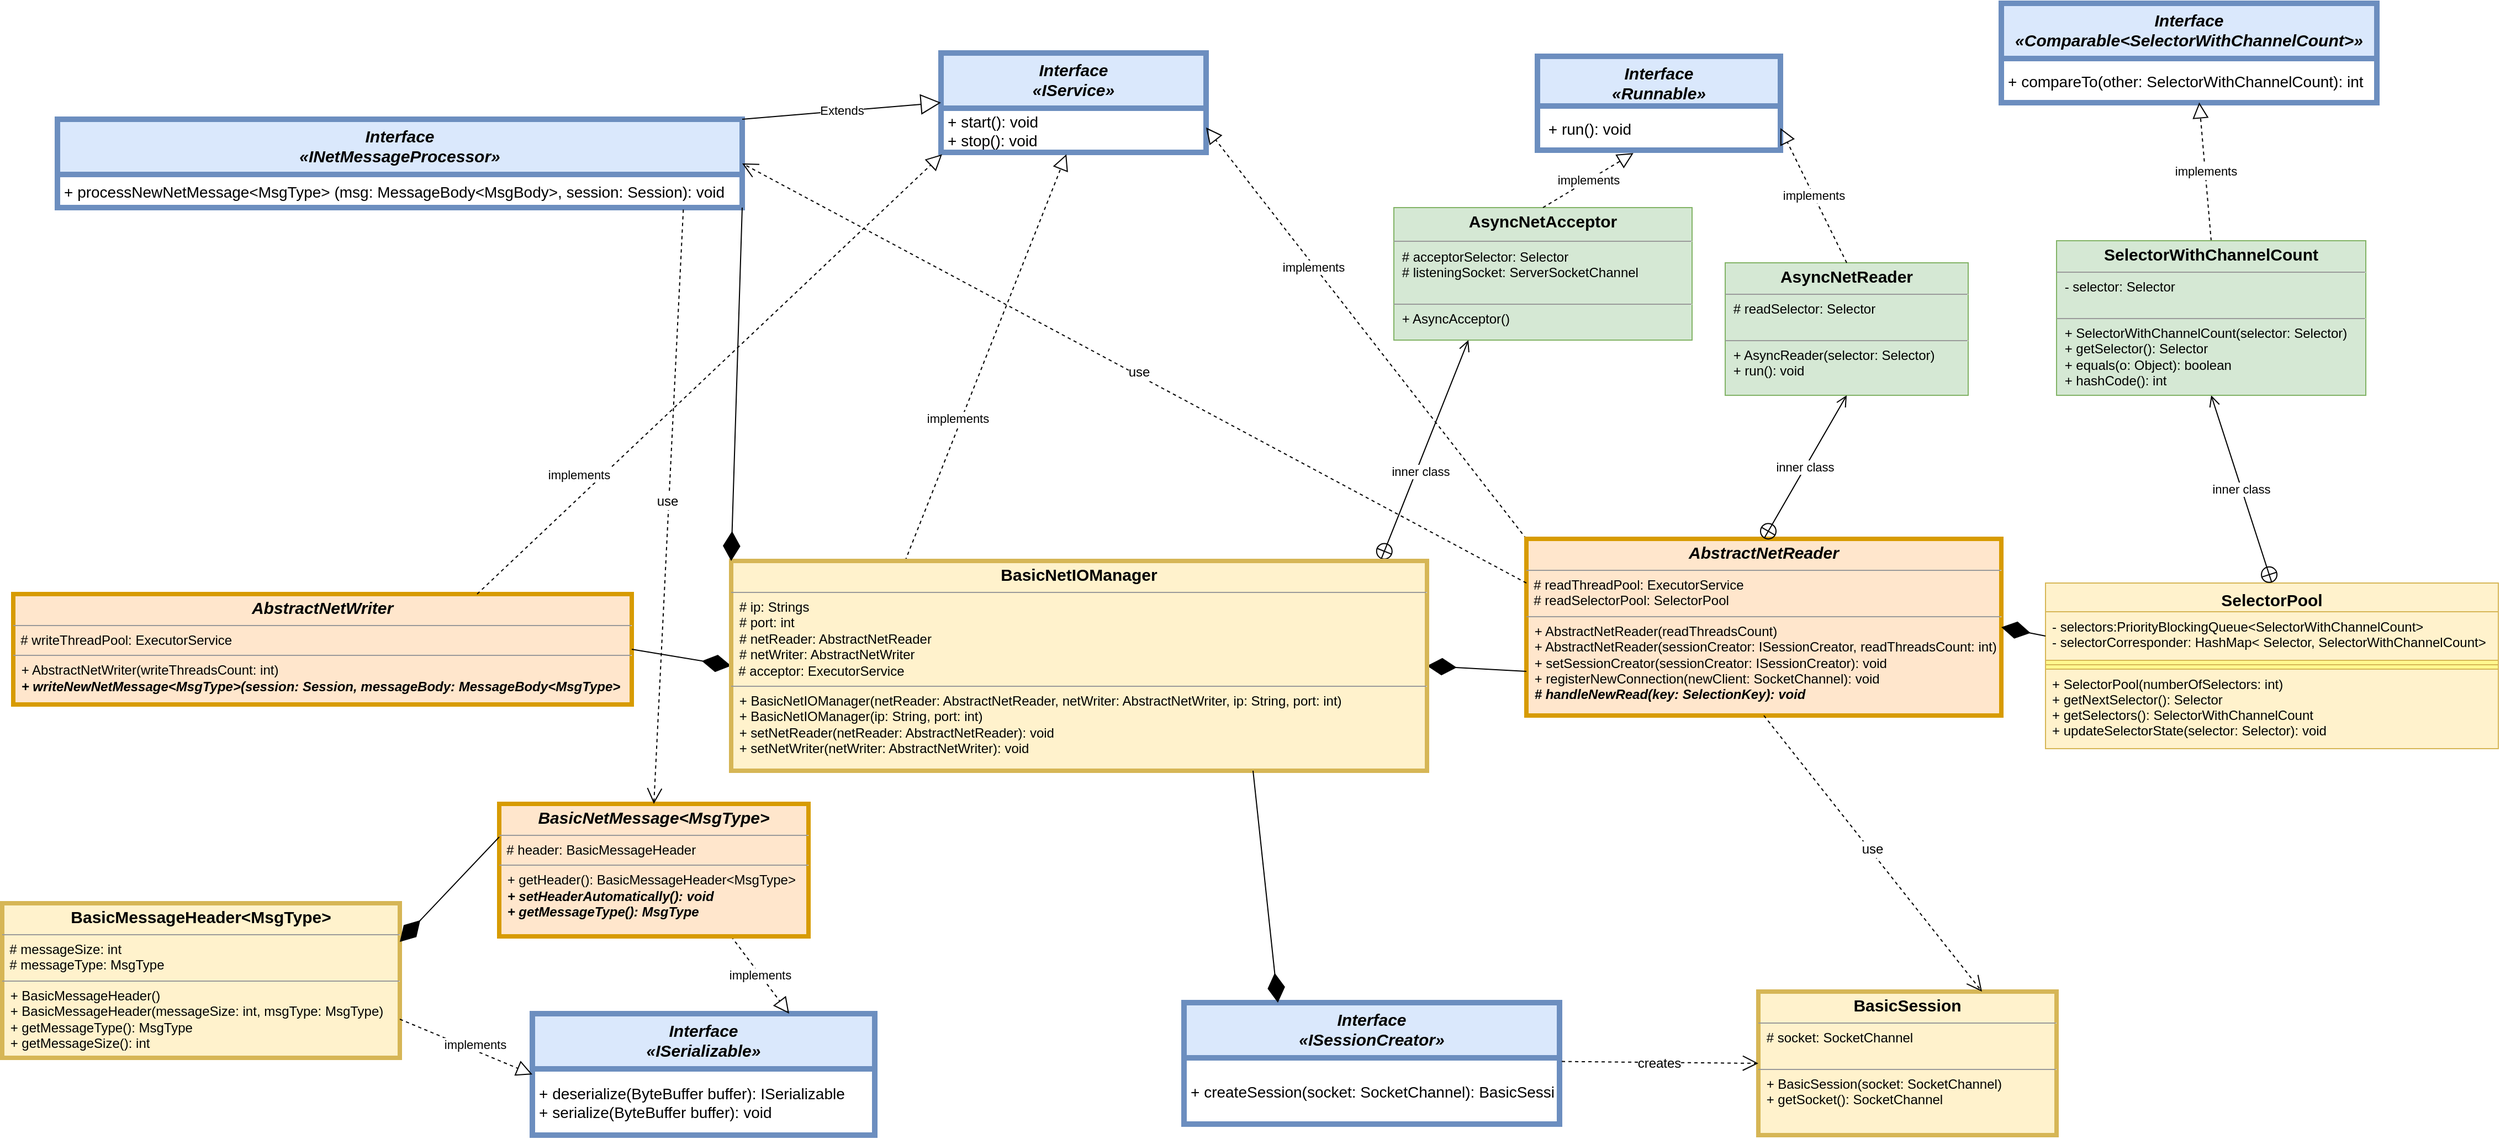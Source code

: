 <mxfile version="20.3.0" type="device"><diagram id="YbqL0cZZcSjSV8B9S5eF" name="Page-1"><mxGraphModel dx="3288" dy="2889" grid="1" gridSize="10" guides="1" tooltips="1" connect="1" arrows="1" fold="1" page="1" pageScale="1" pageWidth="1100" pageHeight="850" math="0" shadow="0"><root><mxCell id="0"/><mxCell id="1" parent="0"/><mxCell id="cJkoILTe4GEZLe-hcfUR-14" value="SelectorPool" style="swimlane;fontStyle=1;align=center;verticalAlign=top;childLayout=stackLayout;horizontal=1;startSize=26;horizontalStack=0;resizeParent=1;resizeParentMax=0;resizeLast=0;collapsible=1;marginBottom=0;fillColor=#fff2cc;strokeColor=#d6b656;swimlaneFillColor=#FFF88F;fontSize=15;" parent="1" vertex="1"><mxGeometry x="1500" y="-840" width="410" height="150" as="geometry"/></mxCell><mxCell id="cJkoILTe4GEZLe-hcfUR-15" value="- selectors:PriorityBlockingQueue&lt;SelectorWithChannelCount&gt;&#10;- selectorCorresponder: HashMap&lt; Selector, SelectorWithChannelCount&gt;" style="text;strokeColor=#d6b656;fillColor=#fff2cc;align=left;verticalAlign=top;spacingLeft=4;spacingRight=4;overflow=hidden;rotatable=0;points=[[0,0.5],[1,0.5]];portConstraint=eastwest;" parent="cJkoILTe4GEZLe-hcfUR-14" vertex="1"><mxGeometry y="26" width="410" height="44" as="geometry"/></mxCell><mxCell id="cJkoILTe4GEZLe-hcfUR-16" value="" style="line;strokeWidth=1;fillColor=none;align=left;verticalAlign=middle;spacingTop=-1;spacingLeft=3;spacingRight=3;rotatable=0;labelPosition=right;points=[];portConstraint=eastwest;strokeColor=inherit;" parent="cJkoILTe4GEZLe-hcfUR-14" vertex="1"><mxGeometry y="70" width="410" height="8" as="geometry"/></mxCell><mxCell id="cJkoILTe4GEZLe-hcfUR-17" value="+ SelectorPool(numberOfSelectors: int)&#10;+ getNextSelector(): Selector&#10;+ getSelectors(): SelectorWithChannelCount&#10;+ updateSelectorState(selector: Selector): void" style="text;strokeColor=#d6b656;fillColor=#fff2cc;align=left;verticalAlign=top;spacingLeft=4;spacingRight=4;overflow=hidden;rotatable=0;points=[[0,0.5],[1,0.5]];portConstraint=eastwest;" parent="cJkoILTe4GEZLe-hcfUR-14" vertex="1"><mxGeometry y="78" width="410" height="72" as="geometry"/></mxCell><mxCell id="3x2IuWi14GBLjiqNxIQh-1" value="inner class" style="endArrow=open;startArrow=circlePlus;endFill=0;startFill=0;endSize=8;html=1;rounded=0;exitX=0.5;exitY=0;exitDx=0;exitDy=0;entryX=0.5;entryY=1;entryDx=0;entryDy=0;" parent="1" source="cJkoILTe4GEZLe-hcfUR-14" target="_ZxzB_Tz66brUZxWHVV--53" edge="1"><mxGeometry width="160" relative="1" as="geometry"><mxPoint x="1170" y="-1005" as="sourcePoint"/><mxPoint x="1624.45" y="-1453.74" as="targetPoint"/></mxGeometry></mxCell><mxCell id="3x2IuWi14GBLjiqNxIQh-10" value="Interface&#10;«IService»" style="swimlane;fontStyle=3;align=center;verticalAlign=top;childLayout=stackLayout;horizontal=1;startSize=50;horizontalStack=0;resizeParent=1;resizeParentMax=0;resizeLast=0;collapsible=1;marginBottom=0;fillColor=#dae8fc;strokeColor=#6c8ebf;strokeWidth=5;fontSize=15;" parent="1" vertex="1"><mxGeometry x="500" y="-1320" width="240" height="90" as="geometry"><mxRectangle x="540" y="-300" width="110" height="40" as="alternateBounds"/></mxGeometry></mxCell><mxCell id="3x2IuWi14GBLjiqNxIQh-13" value="+ start(): void&#10;+ stop(): void" style="text;strokeColor=none;fillColor=none;align=left;verticalAlign=middle;spacingLeft=4;spacingRight=4;overflow=hidden;rotatable=0;points=[[0,0.5],[1,0.5]];portConstraint=eastwest;fontColor=#000000;fontSize=14;strokeWidth=1;horizontal=1;" parent="3x2IuWi14GBLjiqNxIQh-10" vertex="1"><mxGeometry y="50" width="240" height="40" as="geometry"/></mxCell><mxCell id="3x2IuWi14GBLjiqNxIQh-15" value="" style="endArrow=block;dashed=1;endFill=0;endSize=12;html=1;rounded=0;fontColor=#000000;entryX=0.473;entryY=1.043;entryDx=0;entryDy=0;exitX=0.25;exitY=0;exitDx=0;exitDy=0;entryPerimeter=0;" parent="1" source="cJkoILTe4GEZLe-hcfUR-12" target="3x2IuWi14GBLjiqNxIQh-13" edge="1"><mxGeometry width="160" relative="1" as="geometry"><mxPoint x="315" y="111" as="sourcePoint"/><mxPoint x="583.81" y="-197" as="targetPoint"/></mxGeometry></mxCell><mxCell id="fBjAMYbeuDGrGRVUKCl5-4" value="implements" style="edgeLabel;html=1;align=center;verticalAlign=middle;resizable=0;points=[];" vertex="1" connectable="0" parent="3x2IuWi14GBLjiqNxIQh-15"><mxGeometry x="0.063" y="2" relative="1" as="geometry"><mxPoint x="-28" y="67" as="offset"/></mxGeometry></mxCell><mxCell id="_ZxzB_Tz66brUZxWHVV--5" value="&lt;span style=&quot;color: rgb(0, 0, 0); font-family: Helvetica; font-size: 11px; font-style: normal; font-variant-ligatures: normal; font-variant-caps: normal; font-weight: 400; letter-spacing: normal; orphans: 2; text-align: center; text-indent: 0px; text-transform: none; widows: 2; word-spacing: 0px; -webkit-text-stroke-width: 0px; background-color: rgb(255, 255, 255); text-decoration-thickness: initial; text-decoration-style: initial; text-decoration-color: initial; float: none; display: inline !important;&quot;&gt;implements&lt;/span&gt;" style="endArrow=block;dashed=1;endFill=0;endSize=12;html=1;rounded=0;fontColor=#000000;entryX=1;entryY=0.75;entryDx=0;entryDy=0;exitX=0;exitY=0;exitDx=0;exitDy=0;" parent="1" source="_ZxzB_Tz66brUZxWHVV--36" target="3x2IuWi14GBLjiqNxIQh-10" edge="1"><mxGeometry x="0.328" y="1" width="160" relative="1" as="geometry"><mxPoint x="1267.5" y="80" as="sourcePoint"/><mxPoint x="755.8" y="-220" as="targetPoint"/><mxPoint y="1" as="offset"/></mxGeometry></mxCell><mxCell id="_ZxzB_Tz66brUZxWHVV--14" value="Interface&#10;«ISerializable»" style="swimlane;fontStyle=3;align=center;verticalAlign=top;childLayout=stackLayout;horizontal=1;startSize=50;horizontalStack=0;resizeParent=1;resizeParentMax=0;resizeLast=0;collapsible=1;marginBottom=0;fillColor=#dae8fc;strokeColor=#6c8ebf;strokeWidth=5;fontSize=15;" parent="1" vertex="1"><mxGeometry x="130" y="-450" width="310" height="110" as="geometry"><mxRectangle x="570" y="-80" width="110" height="40" as="alternateBounds"/></mxGeometry></mxCell><mxCell id="_ZxzB_Tz66brUZxWHVV--15" value="+ deserialize(ByteBuffer buffer): ISerializable&#10;+ serialize(ByteBuffer buffer): void" style="text;strokeColor=none;fillColor=none;align=left;verticalAlign=middle;spacingLeft=4;spacingRight=4;overflow=hidden;rotatable=0;points=[[0,0.5],[1,0.5]];portConstraint=eastwest;fontColor=#000000;fontSize=14;strokeWidth=1;horizontal=1;" parent="_ZxzB_Tz66brUZxWHVV--14" vertex="1"><mxGeometry y="50" width="310" height="60" as="geometry"/></mxCell><mxCell id="_ZxzB_Tz66brUZxWHVV--19" value="Interface&#10;«INetMessageProcessor»" style="swimlane;fontStyle=3;align=center;verticalAlign=top;childLayout=stackLayout;horizontal=1;startSize=50;horizontalStack=0;resizeParent=1;resizeParentMax=0;resizeLast=0;collapsible=1;marginBottom=0;fillColor=#dae8fc;strokeColor=#6c8ebf;strokeWidth=5;fontSize=15;" parent="1" vertex="1"><mxGeometry x="-300" y="-1260" width="620" height="80" as="geometry"><mxRectangle x="570" y="-80" width="110" height="40" as="alternateBounds"/></mxGeometry></mxCell><mxCell id="_ZxzB_Tz66brUZxWHVV--20" value="+ processNewNetMessage&lt;MsgType&gt; (msg: MessageBody&lt;MsgBody&gt;, session: Session): void" style="text;strokeColor=none;fillColor=none;align=left;verticalAlign=middle;spacingLeft=4;spacingRight=4;overflow=hidden;rotatable=0;points=[[0,0.5],[1,0.5]];portConstraint=eastwest;fontColor=#000000;fontSize=14;strokeWidth=1;horizontal=1;" parent="_ZxzB_Tz66brUZxWHVV--19" vertex="1"><mxGeometry y="50" width="620" height="30" as="geometry"/></mxCell><mxCell id="_ZxzB_Tz66brUZxWHVV--22" value="&lt;p style=&quot;margin: 4px 0px 0px; text-align: center; font-size: 15px;&quot;&gt;&lt;b style=&quot;&quot;&gt;&lt;font style=&quot;font-size: 15px;&quot;&gt;AsyncNetAcceptor&lt;/font&gt;&lt;/b&gt;&lt;/p&gt;&lt;hr style=&quot;font-size: 15px;&quot; size=&quot;1&quot;&gt;&lt;p style=&quot;margin:0px;margin-left:4px;&quot;&gt;&amp;nbsp;# acceptorSelector: Selector&lt;/p&gt;&lt;p style=&quot;margin:0px;margin-left:4px;&quot;&gt;&amp;nbsp;# listeningSocket: ServerSocketChannel&lt;/p&gt;&lt;br&gt;&lt;hr size=&quot;1&quot;&gt;&lt;p style=&quot;margin:0px;margin-left:4px;&quot;&gt;&amp;nbsp;+ AsyncAcceptor()&lt;/p&gt;&lt;p style=&quot;margin:0px;margin-left:4px;&quot;&gt;&lt;br&gt;&lt;/p&gt;" style="verticalAlign=top;align=left;overflow=fill;fontSize=12;fontFamily=Helvetica;html=1;fillColor=#d5e8d4;strokeColor=#82b366;" parent="1" vertex="1"><mxGeometry x="910" y="-1180" width="270" height="120" as="geometry"/></mxCell><mxCell id="_ZxzB_Tz66brUZxWHVV--23" value="Interface&#10;«Runnable»" style="swimlane;fontStyle=3;align=center;verticalAlign=top;childLayout=stackLayout;horizontal=1;startSize=45;horizontalStack=0;resizeParent=1;resizeParentMax=0;resizeLast=0;collapsible=1;marginBottom=0;fillColor=#dae8fc;strokeColor=#6c8ebf;fontSize=15;strokeWidth=5;" parent="1" vertex="1"><mxGeometry x="1040" y="-1317" width="220" height="85" as="geometry"><mxRectangle x="570" y="-80" width="110" height="40" as="alternateBounds"/></mxGeometry></mxCell><mxCell id="_ZxzB_Tz66brUZxWHVV--24" value=" + run(): void" style="text;strokeColor=none;fillColor=none;align=left;verticalAlign=middle;spacingLeft=4;spacingRight=4;overflow=hidden;rotatable=0;points=[[0,0.5],[1,0.5]];portConstraint=eastwest;fontColor=#000000;fontSize=14;strokeWidth=1;horizontal=1;" parent="_ZxzB_Tz66brUZxWHVV--23" vertex="1"><mxGeometry y="45" width="220" height="40" as="geometry"/></mxCell><mxCell id="_ZxzB_Tz66brUZxWHVV--25" value="&lt;span style=&quot;color: rgb(0, 0, 0); font-family: Helvetica; font-size: 11px; font-style: normal; font-variant-ligatures: normal; font-variant-caps: normal; font-weight: 400; letter-spacing: normal; orphans: 2; text-align: center; text-indent: 0px; text-transform: none; widows: 2; word-spacing: 0px; -webkit-text-stroke-width: 0px; background-color: rgb(255, 255, 255); text-decoration-thickness: initial; text-decoration-style: initial; text-decoration-color: initial; float: none; display: inline !important;&quot;&gt;implements&lt;/span&gt;" style="endArrow=block;dashed=1;endFill=0;endSize=12;html=1;rounded=0;fontColor=#000000;entryX=0.395;entryY=1.067;entryDx=0;entryDy=0;exitX=0.5;exitY=0;exitDx=0;exitDy=0;entryPerimeter=0;" parent="1" source="_ZxzB_Tz66brUZxWHVV--22" target="_ZxzB_Tz66brUZxWHVV--24" edge="1"><mxGeometry width="160" relative="1" as="geometry"><mxPoint x="305.0" y="-190" as="sourcePoint"/><mxPoint x="365.8" y="-530" as="targetPoint"/></mxGeometry></mxCell><mxCell id="_ZxzB_Tz66brUZxWHVV--26" value="&lt;span style=&quot;color: rgb(0, 0, 0); font-family: Helvetica; font-size: 11px; font-style: normal; font-variant-ligatures: normal; font-variant-caps: normal; font-weight: 400; letter-spacing: normal; orphans: 2; text-align: center; text-indent: 0px; text-transform: none; widows: 2; word-spacing: 0px; -webkit-text-stroke-width: 0px; background-color: rgb(255, 255, 255); text-decoration-thickness: initial; text-decoration-style: initial; text-decoration-color: initial; float: none; display: inline !important;&quot;&gt;inner class&lt;/span&gt;" style="endArrow=open;startArrow=circlePlus;endFill=0;startFill=0;endSize=8;html=1;rounded=0;exitX=0.934;exitY=-0.007;exitDx=0;exitDy=0;entryX=0.25;entryY=1;entryDx=0;entryDy=0;exitPerimeter=0;" parent="1" source="cJkoILTe4GEZLe-hcfUR-12" target="_ZxzB_Tz66brUZxWHVV--22" edge="1"><mxGeometry x="-0.18" y="-3" width="160" relative="1" as="geometry"><mxPoint x="1600" y="113" as="sourcePoint"/><mxPoint x="1615" y="255" as="targetPoint"/><mxPoint y="1" as="offset"/></mxGeometry></mxCell><mxCell id="_ZxzB_Tz66brUZxWHVV--36" value="&lt;p style=&quot;margin:0px;margin-top:4px;text-align:center;&quot;&gt;&lt;span style=&quot;font-style: italic; font-weight: 700;&quot;&gt;&lt;font style=&quot;font-size: 15px;&quot;&gt;AbstractNetReader&lt;/font&gt;&lt;/span&gt;&lt;br&gt;&lt;/p&gt;&lt;hr size=&quot;1&quot;&gt;&lt;p style=&quot;margin:0px;margin-left:4px;&quot;&gt;&lt;/p&gt;&amp;nbsp; # readThreadPool: ExecutorService&lt;br style=&quot;padding: 0px; margin: 0px;&quot;&gt;&amp;nbsp; # readSelectorPool: SelectorPool&amp;nbsp;&lt;br&gt;&lt;hr size=&quot;1&quot;&gt;&lt;p style=&quot;margin:0px;margin-left:4px;&quot;&gt;&amp;nbsp;+ AbstractNetReader(readThreadsCount)&lt;br style=&quot;padding: 0px; margin: 0px;&quot;&gt;&amp;nbsp;+ AbstractNetReader(sessionCreator: ISessionCreator, readThreadsCount: int)&lt;br style=&quot;padding: 0px; margin: 0px;&quot;&gt;&amp;nbsp;+ setSessionCreator(sessionCreator: ISessionCreator): void&lt;br style=&quot;padding: 0px; margin: 0px;&quot;&gt;&amp;nbsp;+ registerNewConnection(newClient: SocketChannel): void&lt;br style=&quot;padding: 0px; margin: 0px;&quot;&gt;&lt;i&gt;&lt;b&gt;&amp;nbsp;# handleNewRead(key: SelectionKey): void&lt;/b&gt;&lt;/i&gt;&lt;br&gt;&lt;/p&gt;" style="verticalAlign=top;align=left;overflow=fill;fontSize=12;fontFamily=Helvetica;html=1;fillColor=#ffe6cc;strokeColor=#d79b00;gradientColor=none;fillStyle=auto;strokeWidth=4;" parent="1" vertex="1"><mxGeometry x="1030" y="-880" width="430" height="160" as="geometry"/></mxCell><mxCell id="_ZxzB_Tz66brUZxWHVV--37" value="&lt;p style=&quot;margin:0px;margin-top:4px;text-align:center;&quot;&gt;&lt;b&gt;&lt;font style=&quot;font-size: 15px;&quot;&gt;AsyncNetReader&lt;/font&gt;&lt;/b&gt;&lt;/p&gt;&lt;hr size=&quot;1&quot;&gt;&lt;p style=&quot;margin:0px;margin-left:4px;&quot;&gt;&amp;nbsp;# readSelector: Selector&lt;/p&gt;&lt;br&gt;&lt;hr size=&quot;1&quot;&gt;&lt;p style=&quot;margin:0px;margin-left:4px;&quot;&gt;&amp;nbsp;+ AsyncReader(selector: Selector)&lt;/p&gt;&lt;p style=&quot;margin:0px;margin-left:4px;&quot;&gt;&amp;nbsp;+ run(): void&lt;/p&gt;&lt;p style=&quot;margin:0px;margin-left:4px;&quot;&gt;&lt;br&gt;&lt;/p&gt;" style="verticalAlign=top;align=left;overflow=fill;fontSize=12;fontFamily=Helvetica;html=1;fillColor=#d5e8d4;strokeColor=#82b366;" parent="1" vertex="1"><mxGeometry x="1210" y="-1130" width="220" height="120" as="geometry"/></mxCell><mxCell id="_ZxzB_Tz66brUZxWHVV--38" value="&lt;span style=&quot;color: rgb(0, 0, 0); font-family: Helvetica; font-size: 11px; font-style: normal; font-variant-ligatures: normal; font-variant-caps: normal; font-weight: 400; letter-spacing: normal; orphans: 2; text-align: center; text-indent: 0px; text-transform: none; widows: 2; word-spacing: 0px; -webkit-text-stroke-width: 0px; background-color: rgb(255, 255, 255); text-decoration-thickness: initial; text-decoration-style: initial; text-decoration-color: initial; float: none; display: inline !important;&quot;&gt;inner class&lt;/span&gt;" style="endArrow=open;startArrow=circlePlus;endFill=0;startFill=0;endSize=8;html=1;rounded=0;exitX=0.5;exitY=0;exitDx=0;exitDy=0;entryX=0.5;entryY=1;entryDx=0;entryDy=0;" parent="1" source="_ZxzB_Tz66brUZxWHVV--36" target="_ZxzB_Tz66brUZxWHVV--37" edge="1"><mxGeometry width="160" relative="1" as="geometry"><mxPoint x="1400" y="443.0" as="sourcePoint"/><mxPoint x="1415" y="585" as="targetPoint"/></mxGeometry></mxCell><mxCell id="_ZxzB_Tz66brUZxWHVV--39" value="&lt;p style=&quot;margin:0px;margin-top:4px;text-align:center;&quot;&gt;&lt;span style=&quot;font-style: italic; font-weight: 700; font-size: 15px;&quot;&gt;AbstractNetWriter&lt;/span&gt;&lt;br&gt;&lt;/p&gt;&lt;hr size=&quot;1&quot;&gt;&lt;p style=&quot;margin:0px;margin-left:4px;&quot;&gt;&lt;/p&gt;&amp;nbsp; # writeThreadPool: ExecutorService&lt;br&gt;&lt;hr size=&quot;1&quot;&gt;&lt;p style=&quot;margin:0px;margin-left:4px;&quot;&gt;&amp;nbsp;+ AbstractNetWriter(writeThreadsCount: int)&lt;/p&gt;&lt;p style=&quot;margin:0px;margin-left:4px;&quot;&gt;&lt;b&gt;&lt;i&gt;&amp;nbsp;+ writeNewNetMessage&amp;lt;MsgType&amp;gt;(session: Session, messageBody: MessageBody&amp;lt;MsgType&amp;gt;&lt;/i&gt;&lt;/b&gt;&lt;/p&gt;" style="verticalAlign=top;align=left;overflow=fill;fontSize=12;fontFamily=Helvetica;html=1;fillColor=#ffe6cc;strokeColor=#d79b00;gradientColor=none;fillStyle=auto;strokeWidth=4;" parent="1" vertex="1"><mxGeometry x="-340" y="-830" width="560" height="100" as="geometry"/></mxCell><mxCell id="_ZxzB_Tz66brUZxWHVV--40" value="&lt;span style=&quot;color: rgb(0, 0, 0); font-family: Helvetica; font-size: 11px; font-style: normal; font-variant-ligatures: normal; font-variant-caps: normal; font-weight: 400; letter-spacing: normal; orphans: 2; text-align: center; text-indent: 0px; text-transform: none; widows: 2; word-spacing: 0px; -webkit-text-stroke-width: 0px; background-color: rgb(255, 255, 255); text-decoration-thickness: initial; text-decoration-style: initial; text-decoration-color: initial; float: none; display: inline !important;&quot;&gt;implements&lt;/span&gt;" style="endArrow=block;dashed=1;endFill=0;endSize=12;html=1;rounded=0;fontColor=#000000;entryX=1;entryY=0.5;entryDx=0;entryDy=0;exitX=0.5;exitY=0;exitDx=0;exitDy=0;" parent="1" source="_ZxzB_Tz66brUZxWHVV--37" target="_ZxzB_Tz66brUZxWHVV--24" edge="1"><mxGeometry width="160" relative="1" as="geometry"><mxPoint x="710.0" y="305" as="sourcePoint"/><mxPoint x="869.63" y="463.24" as="targetPoint"/></mxGeometry></mxCell><mxCell id="_ZxzB_Tz66brUZxWHVV--43" value="" style="endArrow=diamondThin;endFill=1;endSize=24;html=1;rounded=0;fontFamily=Helvetica;fontSize=12;fontColor=default;entryX=0;entryY=0.5;entryDx=0;entryDy=0;exitX=1;exitY=0.5;exitDx=0;exitDy=0;" parent="1" source="_ZxzB_Tz66brUZxWHVV--39" target="cJkoILTe4GEZLe-hcfUR-12" edge="1"><mxGeometry width="160" relative="1" as="geometry"><mxPoint x="340" y="70" as="sourcePoint"/><mxPoint x="210.56" y="67.15" as="targetPoint"/></mxGeometry></mxCell><mxCell id="_ZxzB_Tz66brUZxWHVV--44" value="" style="endArrow=diamondThin;endFill=1;endSize=24;html=1;rounded=0;fontFamily=Helvetica;fontSize=12;fontColor=default;entryX=1;entryY=0.5;entryDx=0;entryDy=0;exitX=0;exitY=0.75;exitDx=0;exitDy=0;" parent="1" source="_ZxzB_Tz66brUZxWHVV--36" target="cJkoILTe4GEZLe-hcfUR-12" edge="1"><mxGeometry width="160" relative="1" as="geometry"><mxPoint x="1080" y="-65" as="sourcePoint"/><mxPoint x="910" y="27.5" as="targetPoint"/></mxGeometry></mxCell><mxCell id="_ZxzB_Tz66brUZxWHVV--45" value="" style="endArrow=diamondThin;endFill=1;endSize=24;html=1;rounded=0;fontFamily=Helvetica;fontSize=12;fontColor=default;entryX=1;entryY=0.5;entryDx=0;entryDy=0;exitX=0;exitY=0.5;exitDx=0;exitDy=0;" parent="1" source="cJkoILTe4GEZLe-hcfUR-15" target="_ZxzB_Tz66brUZxWHVV--36" edge="1"><mxGeometry width="160" relative="1" as="geometry"><mxPoint x="1190" y="-1050" as="sourcePoint"/><mxPoint x="610" y="102.5" as="targetPoint"/></mxGeometry></mxCell><mxCell id="_ZxzB_Tz66brUZxWHVV--46" value="Interface&#10;«Comparable&lt;SelectorWithChannelCount&gt;»" style="swimlane;fontStyle=3;align=center;verticalAlign=top;childLayout=stackLayout;horizontal=1;startSize=50;horizontalStack=0;resizeParent=1;resizeParentMax=0;resizeLast=0;collapsible=1;marginBottom=0;fillColor=#dae8fc;strokeColor=#6c8ebf;strokeWidth=5;fontSize=15;" parent="1" vertex="1"><mxGeometry x="1460" y="-1365" width="340" height="90" as="geometry"><mxRectangle x="570" y="-80" width="110" height="40" as="alternateBounds"/></mxGeometry></mxCell><mxCell id="_ZxzB_Tz66brUZxWHVV--47" value="+ compareTo(other: SelectorWithChannelCount): int" style="text;strokeColor=none;fillColor=none;align=left;verticalAlign=middle;spacingLeft=4;spacingRight=4;overflow=hidden;rotatable=0;points=[[0,0.5],[1,0.5]];portConstraint=eastwest;fontColor=#000000;fontSize=14;strokeWidth=1;horizontal=1;" parent="_ZxzB_Tz66brUZxWHVV--46" vertex="1"><mxGeometry y="50" width="340" height="40" as="geometry"/></mxCell><mxCell id="_ZxzB_Tz66brUZxWHVV--48" value="&lt;span style=&quot;font-size: 11px;&quot;&gt;implements&lt;/span&gt;" style="endArrow=block;dashed=1;endFill=0;endSize=12;html=1;rounded=0;fontFamily=Helvetica;fontSize=12;fontColor=default;entryX=0.527;entryY=0.993;entryDx=0;entryDy=0;entryPerimeter=0;exitX=0.5;exitY=0;exitDx=0;exitDy=0;" parent="1" source="_ZxzB_Tz66brUZxWHVV--53" target="_ZxzB_Tz66brUZxWHVV--47" edge="1"><mxGeometry width="160" relative="1" as="geometry"><mxPoint x="2045" y="-1490" as="sourcePoint"/><mxPoint x="2640" y="-1220" as="targetPoint"/></mxGeometry></mxCell><mxCell id="_ZxzB_Tz66brUZxWHVV--50" value="implements" style="endArrow=block;dashed=1;endFill=0;endSize=12;html=1;rounded=0;fontColor=#000000;entryX=0.75;entryY=0;entryDx=0;entryDy=0;exitX=0.75;exitY=1;exitDx=0;exitDy=0;" parent="1" source="fBjAMYbeuDGrGRVUKCl5-14" target="_ZxzB_Tz66brUZxWHVV--14" edge="1"><mxGeometry width="160" relative="1" as="geometry"><mxPoint x="365.0" y="-320.0" as="sourcePoint"/><mxPoint x="538.01" y="-234.09" as="targetPoint"/></mxGeometry></mxCell><mxCell id="_ZxzB_Tz66brUZxWHVV--53" value="&lt;p style=&quot;margin:0px;margin-top:4px;text-align:center;&quot;&gt;&lt;span style=&quot;font-weight: 700; font-size: 15px;&quot;&gt;SelectorWithChannelCount&lt;/span&gt;&lt;br&gt;&lt;/p&gt;&lt;hr size=&quot;1&quot;&gt;&lt;p style=&quot;margin:0px;margin-left:4px;&quot;&gt;&amp;nbsp;- selector: Selector&lt;br&gt;&lt;/p&gt;&lt;br&gt;&lt;hr size=&quot;1&quot;&gt;&lt;p style=&quot;margin:0px;margin-left:4px;&quot;&gt;&amp;nbsp;+ SelectorWithChannelCount(selector: Selector)&lt;br style=&quot;padding: 0px; margin: 0px;&quot;&gt;&amp;nbsp;+ getSelector(): Selector&lt;br style=&quot;padding: 0px; margin: 0px;&quot;&gt;&amp;nbsp;+ equals(o: Object): boolean&lt;br style=&quot;padding: 0px; margin: 0px;&quot;&gt;&amp;nbsp;+ hashCode(): int&lt;/p&gt;&lt;div style=&quot;padding: 0px; margin: 0px;&quot;&gt;&lt;br style=&quot;padding: 0px; margin: 0px;&quot;&gt;&lt;/div&gt;" style="verticalAlign=top;align=left;overflow=fill;fontSize=12;fontFamily=Helvetica;html=1;fillColor=#d5e8d4;strokeColor=#82b366;" parent="1" vertex="1"><mxGeometry x="1510" y="-1150" width="280" height="140" as="geometry"/></mxCell><mxCell id="fBjAMYbeuDGrGRVUKCl5-3" value="Extends" style="endArrow=block;endSize=16;endFill=0;html=1;rounded=0;entryX=0;entryY=0.5;entryDx=0;entryDy=0;exitX=1;exitY=0;exitDx=0;exitDy=0;startArrow=none;" edge="1" parent="1" source="_ZxzB_Tz66brUZxWHVV--19" target="3x2IuWi14GBLjiqNxIQh-10"><mxGeometry width="160" relative="1" as="geometry"><mxPoint x="410" y="-420" as="sourcePoint"/><mxPoint x="570" y="-420" as="targetPoint"/></mxGeometry></mxCell><mxCell id="cJkoILTe4GEZLe-hcfUR-12" value="&lt;p style=&quot;margin:0px;margin-top:4px;text-align:center;&quot;&gt;&lt;b&gt;&lt;font style=&quot;font-size: 15px;&quot;&gt;BasicNetIOManager&lt;/font&gt;&lt;/b&gt;&lt;/p&gt;&lt;hr size=&quot;1&quot;&gt;&lt;p style=&quot;margin:0px;margin-left:4px;&quot;&gt;&amp;nbsp;# ip: Strings&amp;nbsp;&lt;/p&gt;&lt;p style=&quot;margin:0px;margin-left:4px;&quot;&gt;&amp;nbsp;# port: int&lt;/p&gt;&lt;p style=&quot;margin:0px;margin-left:4px;&quot;&gt;&amp;nbsp;# netReader: AbstractNetReader&lt;/p&gt;&lt;p style=&quot;margin:0px;margin-left:4px;&quot;&gt;&amp;nbsp;# netWriter: AbstractNetWriter&lt;/p&gt;&amp;nbsp; # acceptor: ExecutorService&lt;br&gt;&lt;hr size=&quot;1&quot;&gt;&lt;p style=&quot;margin:0px;margin-left:4px;&quot;&gt;&amp;nbsp;+&amp;nbsp;&lt;span style=&quot;text-align: center;&quot;&gt;&lt;font style=&quot;font-size: 12px;&quot;&gt;BasicNetIOManager&lt;/font&gt;&lt;/span&gt;(netReader: AbstractNetReader, netWriter: AbstractNetWriter, ip: String, port: int)&lt;/p&gt;&lt;p style=&quot;margin:0px;margin-left:4px;&quot;&gt;&amp;nbsp;+ BasicNetIOManager(ip: String, port: int)&lt;/p&gt;&lt;p style=&quot;margin:0px;margin-left:4px;&quot;&gt;&amp;nbsp;+ setNetReader(netReader: AbstractNetReader): void&lt;/p&gt;&lt;p style=&quot;margin:0px;margin-left:4px;&quot;&gt;&amp;nbsp;+ setNetWriter(netWriter: AbstractNetWriter): void&lt;/p&gt;" style="verticalAlign=top;align=left;overflow=fill;fontSize=12;fontFamily=Helvetica;html=1;fillColor=#fff2cc;strokeColor=#d6b656;fillStyle=auto;strokeWidth=4;" parent="1" vertex="1"><mxGeometry x="310" y="-860" width="630" height="190" as="geometry"/></mxCell><mxCell id="fBjAMYbeuDGrGRVUKCl5-6" value="" style="endArrow=diamondThin;endFill=1;endSize=24;html=1;rounded=0;fontFamily=Helvetica;fontSize=12;fontColor=default;entryX=0;entryY=0;entryDx=0;entryDy=0;exitX=1;exitY=1;exitDx=0;exitDy=0;" edge="1" parent="1" source="_ZxzB_Tz66brUZxWHVV--19" target="cJkoILTe4GEZLe-hcfUR-12"><mxGeometry width="160" relative="1" as="geometry"><mxPoint x="1022.5" y="-260" as="sourcePoint"/><mxPoint x="912.5" y="-560" as="targetPoint"/></mxGeometry></mxCell><mxCell id="fBjAMYbeuDGrGRVUKCl5-8" value="" style="endArrow=block;dashed=1;endFill=0;endSize=12;html=1;rounded=0;fontColor=#000000;entryX=0.004;entryY=1.043;entryDx=0;entryDy=0;exitX=0.75;exitY=0;exitDx=0;exitDy=0;entryPerimeter=0;" edge="1" parent="1" source="_ZxzB_Tz66brUZxWHVV--39" target="3x2IuWi14GBLjiqNxIQh-13"><mxGeometry width="160" relative="1" as="geometry"><mxPoint x="1070" y="-655" as="sourcePoint"/><mxPoint x="450" y="-1207.5" as="targetPoint"/></mxGeometry></mxCell><mxCell id="fBjAMYbeuDGrGRVUKCl5-9" value="implements" style="edgeLabel;html=1;align=center;verticalAlign=middle;resizable=0;points=[];" vertex="1" connectable="0" parent="fBjAMYbeuDGrGRVUKCl5-8"><mxGeometry x="0.063" y="2" relative="1" as="geometry"><mxPoint x="-131" y="105" as="offset"/></mxGeometry></mxCell><mxCell id="fBjAMYbeuDGrGRVUKCl5-10" value="&lt;p style=&quot;margin:0px;margin-top:4px;text-align:center;&quot;&gt;&lt;span style=&quot;font-size: 15px;&quot;&gt;&lt;b&gt;BasicSession&lt;/b&gt;&lt;/span&gt;&lt;/p&gt;&lt;hr size=&quot;1&quot;&gt;&lt;p style=&quot;margin:0px;margin-left:4px;&quot;&gt;&amp;nbsp;# socket: SocketChannel&lt;/p&gt;&lt;br&gt;&lt;hr size=&quot;1&quot;&gt;&lt;p style=&quot;margin:0px;margin-left:4px;&quot;&gt;&amp;nbsp;+ BasicSession(socket: SocketChannel)&lt;/p&gt;&lt;p style=&quot;margin:0px;margin-left:4px;&quot;&gt;&amp;nbsp;+ getSocket(): SocketChannel&lt;/p&gt;" style="verticalAlign=top;align=left;overflow=fill;fontSize=12;fontFamily=Helvetica;html=1;fillColor=#fff2cc;strokeColor=#d6b656;fillStyle=auto;strokeWidth=4;" vertex="1" parent="1"><mxGeometry x="1240" y="-470" width="270" height="130" as="geometry"/></mxCell><mxCell id="fBjAMYbeuDGrGRVUKCl5-11" value="Interface&#10;«ISessionCreator»" style="swimlane;fontStyle=3;align=center;verticalAlign=top;childLayout=stackLayout;horizontal=1;startSize=50;horizontalStack=0;resizeParent=1;resizeParentMax=0;resizeLast=0;collapsible=1;marginBottom=0;fillColor=#dae8fc;strokeColor=#6c8ebf;strokeWidth=5;fontSize=15;" vertex="1" parent="1"><mxGeometry x="720" y="-460" width="340" height="110" as="geometry"><mxRectangle x="570" y="-80" width="110" height="40" as="alternateBounds"/></mxGeometry></mxCell><mxCell id="fBjAMYbeuDGrGRVUKCl5-12" value="+ createSession(socket: SocketChannel): BasicSession" style="text;strokeColor=none;fillColor=none;align=left;verticalAlign=middle;spacingLeft=4;spacingRight=4;overflow=hidden;rotatable=0;points=[[0,0.5],[1,0.5]];portConstraint=eastwest;fontColor=#000000;fontSize=14;strokeWidth=1;horizontal=1;" vertex="1" parent="fBjAMYbeuDGrGRVUKCl5-11"><mxGeometry y="50" width="340" height="60" as="geometry"/></mxCell><mxCell id="fBjAMYbeuDGrGRVUKCl5-13" value="" style="endArrow=diamondThin;endFill=1;endSize=24;html=1;rounded=0;fontFamily=Helvetica;fontSize=12;fontColor=default;entryX=0.25;entryY=0;entryDx=0;entryDy=0;exitX=0.75;exitY=1;exitDx=0;exitDy=0;" edge="1" parent="1" source="cJkoILTe4GEZLe-hcfUR-12" target="fBjAMYbeuDGrGRVUKCl5-11"><mxGeometry width="160" relative="1" as="geometry"><mxPoint x="1190" y="-620" as="sourcePoint"/><mxPoint x="1070" y="-655" as="targetPoint"/></mxGeometry></mxCell><mxCell id="fBjAMYbeuDGrGRVUKCl5-14" value="&lt;p style=&quot;margin:0px;margin-top:4px;text-align:center;&quot;&gt;&lt;span style=&quot;font-style: italic; font-weight: 700; font-size: 15px;&quot;&gt;BasicNetMessage&amp;lt;MsgType&amp;gt;&lt;/span&gt;&lt;br&gt;&lt;/p&gt;&lt;hr size=&quot;1&quot;&gt;&lt;p style=&quot;margin:0px;margin-left:4px;&quot;&gt;&lt;/p&gt;&amp;nbsp; # header: BasicMessageHeader&lt;br&gt;&lt;hr size=&quot;1&quot;&gt;&lt;p style=&quot;margin:0px;margin-left:4px;&quot;&gt;&amp;nbsp;+ getHeader(): BasicMessageHeader&amp;lt;MsgType&amp;gt;&lt;/p&gt;&lt;p style=&quot;margin:0px;margin-left:4px;&quot;&gt;&lt;b&gt;&lt;i&gt;&amp;nbsp;+ setHeaderAutomatically(): void&lt;/i&gt;&lt;/b&gt;&lt;/p&gt;&lt;p style=&quot;margin:0px;margin-left:4px;&quot;&gt;&lt;b&gt;&lt;i&gt;&amp;nbsp;+ getMessageType(): MsgType&lt;/i&gt;&lt;/b&gt;&lt;/p&gt;" style="verticalAlign=top;align=left;overflow=fill;fontSize=12;fontFamily=Helvetica;html=1;fillColor=#ffe6cc;strokeColor=#d79b00;gradientColor=none;fillStyle=auto;strokeWidth=4;" vertex="1" parent="1"><mxGeometry x="100" y="-640" width="280" height="120" as="geometry"/></mxCell><mxCell id="fBjAMYbeuDGrGRVUKCl5-15" value="&lt;p style=&quot;margin:0px;margin-top:4px;text-align:center;&quot;&gt;&lt;span style=&quot;font-weight: 700; font-size: 15px;&quot;&gt;BasicMessageHeader&amp;lt;MsgType&amp;gt;&lt;/span&gt;&lt;br&gt;&lt;/p&gt;&lt;hr size=&quot;1&quot;&gt;&lt;p style=&quot;margin:0px;margin-left:4px;&quot;&gt;&lt;/p&gt;&amp;nbsp; # messageSize: int&lt;br&gt;&amp;nbsp; # messageType: MsgType&lt;br&gt;&lt;hr size=&quot;1&quot;&gt;&lt;p style=&quot;margin:0px;margin-left:4px;&quot;&gt;&amp;nbsp;+ BasicMessageHeader()&lt;/p&gt;&lt;p style=&quot;margin:0px;margin-left:4px;&quot;&gt;&amp;nbsp;+ BasicMessageHeader(messageSize: int, msgType: MsgType)&lt;/p&gt;&lt;p style=&quot;margin:0px;margin-left:4px;&quot;&gt;&lt;span style=&quot;background-color: initial;&quot;&gt;&lt;b style=&quot;font-style: italic;&quot;&gt;&amp;nbsp;&lt;/b&gt;+ getMessageType(): MsgType&lt;/span&gt;&lt;br&gt;&lt;/p&gt;&lt;p style=&quot;margin:0px;margin-left:4px;&quot;&gt;&lt;span style=&quot;background-color: initial;&quot;&gt;&amp;nbsp;+ getMessageSize(): int&lt;/span&gt;&lt;/p&gt;" style="verticalAlign=top;align=left;overflow=fill;fontSize=12;fontFamily=Helvetica;html=1;fillColor=#fff2cc;strokeColor=#d6b656;fillStyle=auto;strokeWidth=4;" vertex="1" parent="1"><mxGeometry x="-350" y="-550" width="360" height="140" as="geometry"/></mxCell><mxCell id="fBjAMYbeuDGrGRVUKCl5-16" value="" style="endArrow=diamondThin;endFill=1;endSize=24;html=1;rounded=0;fontFamily=Helvetica;fontSize=12;fontColor=default;entryX=1;entryY=0.25;entryDx=0;entryDy=0;exitX=0;exitY=0.25;exitDx=0;exitDy=0;" edge="1" parent="1" source="fBjAMYbeuDGrGRVUKCl5-14" target="fBjAMYbeuDGrGRVUKCl5-15"><mxGeometry width="160" relative="1" as="geometry"><mxPoint x="612.5" y="-580" as="sourcePoint"/><mxPoint x="665" y="-500" as="targetPoint"/></mxGeometry></mxCell><mxCell id="fBjAMYbeuDGrGRVUKCl5-17" value="implements" style="endArrow=block;dashed=1;endFill=0;endSize=12;html=1;rounded=0;fontColor=#000000;entryX=0;entryY=0.5;entryDx=0;entryDy=0;exitX=1;exitY=0.75;exitDx=0;exitDy=0;" edge="1" parent="1" source="fBjAMYbeuDGrGRVUKCl5-15" target="_ZxzB_Tz66brUZxWHVV--14"><mxGeometry x="0.106" y="5" width="160" relative="1" as="geometry"><mxPoint x="390.0" y="-360.0" as="sourcePoint"/><mxPoint x="372.5" y="-30" as="targetPoint"/><mxPoint as="offset"/></mxGeometry></mxCell><mxCell id="fBjAMYbeuDGrGRVUKCl5-19" value="use" style="endArrow=open;endSize=12;dashed=1;html=1;rounded=0;fontSize=12;exitX=0.914;exitY=1.059;exitDx=0;exitDy=0;exitPerimeter=0;entryX=0.5;entryY=0;entryDx=0;entryDy=0;" edge="1" parent="1" source="_ZxzB_Tz66brUZxWHVV--20" target="fBjAMYbeuDGrGRVUKCl5-14"><mxGeometry x="-0.018" y="-2" width="160" relative="1" as="geometry"><mxPoint x="-80" y="-580" as="sourcePoint"/><mxPoint x="80" y="-580" as="targetPoint"/><mxPoint as="offset"/></mxGeometry></mxCell><mxCell id="fBjAMYbeuDGrGRVUKCl5-21" value="use" style="endArrow=open;endSize=12;dashed=1;html=1;rounded=0;fontSize=12;exitX=0;exitY=0.25;exitDx=0;exitDy=0;entryX=1;entryY=0.5;entryDx=0;entryDy=0;" edge="1" parent="1" source="_ZxzB_Tz66brUZxWHVV--36" target="_ZxzB_Tz66brUZxWHVV--19"><mxGeometry x="-0.008" y="-3" width="160" relative="1" as="geometry"><mxPoint x="146.68" y="-1058.23" as="sourcePoint"/><mxPoint x="320.0" y="-480" as="targetPoint"/><mxPoint as="offset"/></mxGeometry></mxCell><mxCell id="fBjAMYbeuDGrGRVUKCl5-22" value="creates" style="endArrow=open;endSize=12;dashed=1;html=1;rounded=0;fontSize=12;exitX=1.006;exitY=0.055;exitDx=0;exitDy=0;entryX=0;entryY=0.5;entryDx=0;entryDy=0;exitPerimeter=0;" edge="1" parent="1" source="fBjAMYbeuDGrGRVUKCl5-12" target="fBjAMYbeuDGrGRVUKCl5-10"><mxGeometry x="-0.011" y="-1" width="160" relative="1" as="geometry"><mxPoint x="96.68" y="-958.23" as="sourcePoint"/><mxPoint x="270" y="-380" as="targetPoint"/><mxPoint as="offset"/></mxGeometry></mxCell><mxCell id="fBjAMYbeuDGrGRVUKCl5-23" value="use" style="endArrow=open;endSize=12;dashed=1;html=1;rounded=0;fontSize=12;exitX=0.5;exitY=1;exitDx=0;exitDy=0;entryX=0.75;entryY=0;entryDx=0;entryDy=0;" edge="1" parent="1" source="_ZxzB_Tz66brUZxWHVV--36" target="fBjAMYbeuDGrGRVUKCl5-10"><mxGeometry x="-0.026" y="2" width="160" relative="1" as="geometry"><mxPoint x="116.68" y="-1158.23" as="sourcePoint"/><mxPoint x="320.0" y="-480" as="targetPoint"/><mxPoint y="1" as="offset"/></mxGeometry></mxCell></root></mxGraphModel></diagram></mxfile>